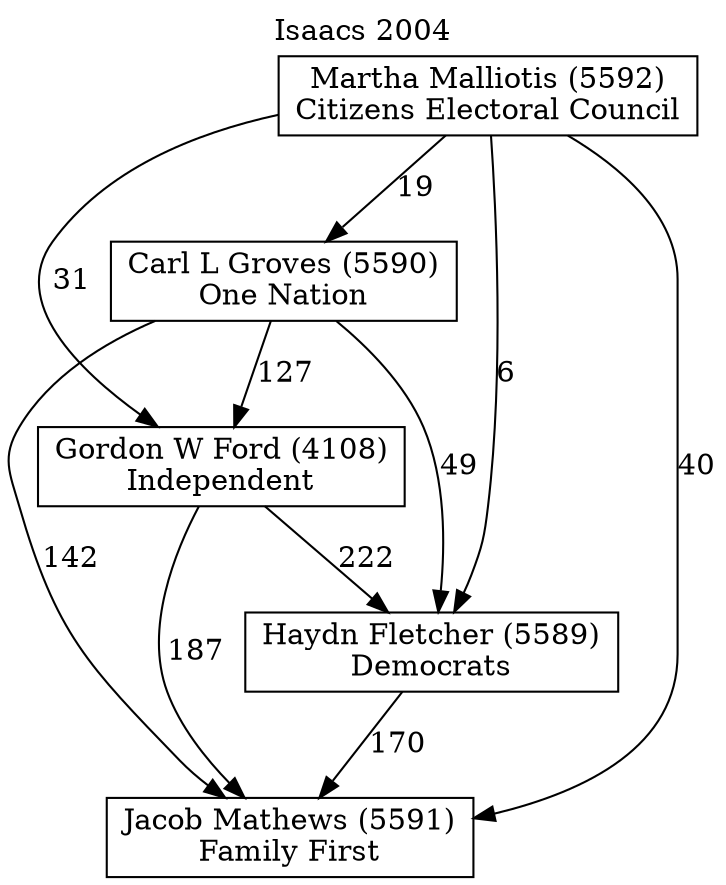 // House preference flow
digraph "Jacob Mathews (5591)_Isaacs_2004" {
	graph [label="Isaacs 2004" labelloc=t mclimit=10]
	node [shape=box]
	"Jacob Mathews (5591)" [label="Jacob Mathews (5591)
Family First"]
	"Haydn Fletcher (5589)" [label="Haydn Fletcher (5589)
Democrats"]
	"Gordon W Ford (4108)" [label="Gordon W Ford (4108)
Independent"]
	"Carl L Groves (5590)" [label="Carl L Groves (5590)
One Nation"]
	"Martha Malliotis (5592)" [label="Martha Malliotis (5592)
Citizens Electoral Council"]
	"Haydn Fletcher (5589)" -> "Jacob Mathews (5591)" [label=170]
	"Gordon W Ford (4108)" -> "Haydn Fletcher (5589)" [label=222]
	"Carl L Groves (5590)" -> "Gordon W Ford (4108)" [label=127]
	"Martha Malliotis (5592)" -> "Carl L Groves (5590)" [label=19]
	"Gordon W Ford (4108)" -> "Jacob Mathews (5591)" [label=187]
	"Carl L Groves (5590)" -> "Jacob Mathews (5591)" [label=142]
	"Martha Malliotis (5592)" -> "Jacob Mathews (5591)" [label=40]
	"Martha Malliotis (5592)" -> "Gordon W Ford (4108)" [label=31]
	"Carl L Groves (5590)" -> "Haydn Fletcher (5589)" [label=49]
	"Martha Malliotis (5592)" -> "Haydn Fletcher (5589)" [label=6]
}
